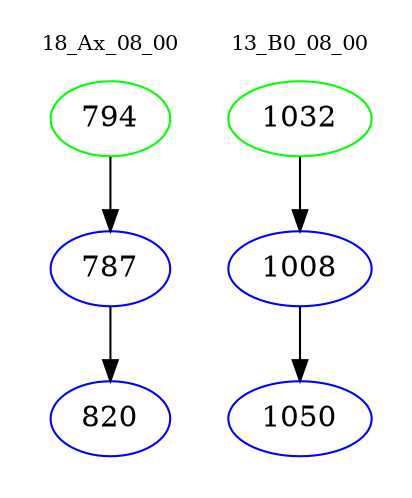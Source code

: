 digraph{
subgraph cluster_0 {
color = white
label = "18_Ax_08_00";
fontsize=10;
T0_794 [label="794", color="green"]
T0_794 -> T0_787 [color="black"]
T0_787 [label="787", color="blue"]
T0_787 -> T0_820 [color="black"]
T0_820 [label="820", color="blue"]
}
subgraph cluster_1 {
color = white
label = "13_B0_08_00";
fontsize=10;
T1_1032 [label="1032", color="green"]
T1_1032 -> T1_1008 [color="black"]
T1_1008 [label="1008", color="blue"]
T1_1008 -> T1_1050 [color="black"]
T1_1050 [label="1050", color="blue"]
}
}
